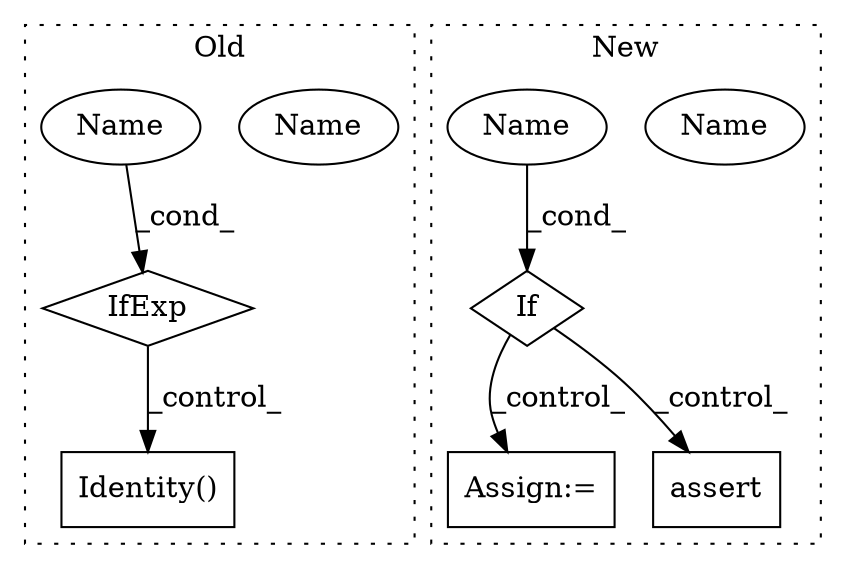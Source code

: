 digraph G {
subgraph cluster0 {
1 [label="Identity()" a="75" s="2871" l="13" shape="box"];
3 [label="IfExp" a="51" s="2854,2865" l="4,6" shape="diamond"];
7 [label="Name" a="87" s="2858" l="7" shape="ellipse"];
8 [label="Name" a="87" s="2858" l="7" shape="ellipse"];
label = "Old";
style="dotted";
}
subgraph cluster1 {
2 [label="If" a="96" s="2832,2842" l="3,79" shape="diamond"];
4 [label="Assign:=" a="68" s="3276" l="3" shape="box"];
5 [label="Name" a="87" s="2835" l="7" shape="ellipse"];
6 [label="assert" a="65" s="2921" l="7" shape="box"];
9 [label="Name" a="87" s="2835" l="7" shape="ellipse"];
label = "New";
style="dotted";
}
2 -> 4 [label="_control_"];
2 -> 6 [label="_control_"];
3 -> 1 [label="_control_"];
8 -> 3 [label="_cond_"];
9 -> 2 [label="_cond_"];
}